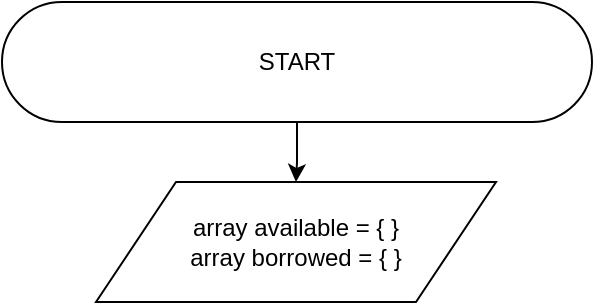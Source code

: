 <mxfile version="24.7.6">
  <diagram name="Page-1" id="DHsa5lvED0M3eIcVC6nB">
    <mxGraphModel dx="882" dy="775" grid="1" gridSize="10" guides="1" tooltips="1" connect="1" arrows="1" fold="1" page="1" pageScale="1" pageWidth="850" pageHeight="1100" math="0" shadow="0">
      <root>
        <mxCell id="0" />
        <mxCell id="1" parent="0" />
        <mxCell id="sJq7fc1-JX0jqCLRet9U-3" value="" style="edgeStyle=orthogonalEdgeStyle;rounded=0;orthogonalLoop=1;jettySize=auto;html=1;" edge="1" parent="1" source="sJq7fc1-JX0jqCLRet9U-1" target="sJq7fc1-JX0jqCLRet9U-2">
          <mxGeometry relative="1" as="geometry" />
        </mxCell>
        <mxCell id="sJq7fc1-JX0jqCLRet9U-1" value="START" style="html=1;dashed=0;whiteSpace=wrap;shape=mxgraph.dfd.start" vertex="1" parent="1">
          <mxGeometry x="278" y="110" width="295" height="60" as="geometry" />
        </mxCell>
        <mxCell id="sJq7fc1-JX0jqCLRet9U-2" value="array available = { }&lt;div&gt;array borrowed = { }&lt;/div&gt;" style="shape=parallelogram;perimeter=parallelogramPerimeter;whiteSpace=wrap;html=1;dashed=0;" vertex="1" parent="1">
          <mxGeometry x="325" y="200" width="200" height="60" as="geometry" />
        </mxCell>
      </root>
    </mxGraphModel>
  </diagram>
</mxfile>
